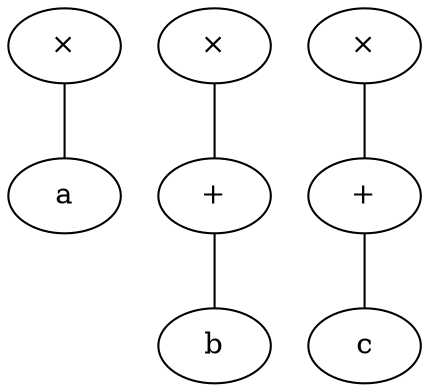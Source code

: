 graph {
	{ node[]
	a [label="a"]
	b [label="b"]
	c [label="c"]
	add [label="+"]
	add2 [label="+"]
	times [label="×"]
	times2 [label="×"]
	times3 [label="×"]
	}
 
	{ edge[color="black:white:black"]
	}
	{ edge[]
	times -- a
	times2 -- add -- b
	times3 -- add2 -- c
	}
}
